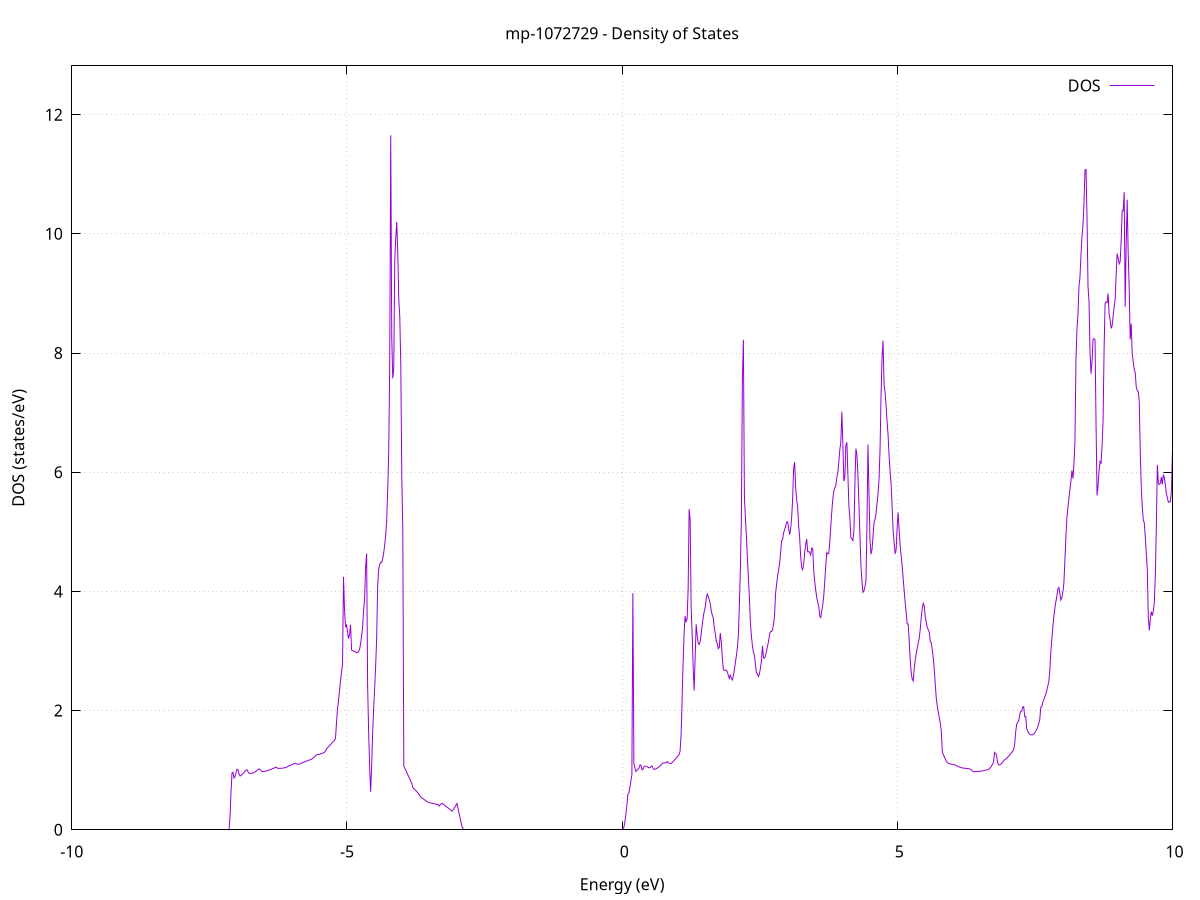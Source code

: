 set title 'mp-1072729 - Density of States'
set xlabel 'Energy (eV)'
set ylabel 'DOS (states/eV)'
set grid
set xrange [-10:10]
set yrange [0:12.819]
set xzeroaxis lt -1
set terminal png size 800,600
set output 'mp-1072729_dos_gnuplot.png'
plot '-' using 1:2 with lines title 'DOS'
-21.565800 0.000000
-21.547600 0.000000
-21.529300 0.000000
-21.511000 0.000000
-21.492800 0.000000
-21.474500 0.000000
-21.456300 0.000000
-21.438000 0.000000
-21.419800 0.000000
-21.401500 0.000000
-21.383300 0.000000
-21.365000 0.000000
-21.346700 0.000000
-21.328500 0.000000
-21.310200 0.000000
-21.292000 0.000000
-21.273700 0.000000
-21.255500 0.000000
-21.237200 0.000000
-21.219000 0.000000
-21.200700 0.000000
-21.182400 0.000000
-21.164200 0.000000
-21.145900 0.000000
-21.127700 0.000000
-21.109400 0.000000
-21.091200 0.000000
-21.072900 0.000000
-21.054700 0.000000
-21.036400 0.000000
-21.018100 0.000000
-20.999900 0.000000
-20.981600 0.000000
-20.963400 0.000000
-20.945100 0.000000
-20.926900 0.000000
-20.908600 0.000000
-20.890400 0.000000
-20.872100 0.000000
-20.853800 0.000000
-20.835600 0.000000
-20.817300 0.000000
-20.799100 0.000000
-20.780800 0.000000
-20.762600 0.000000
-20.744300 0.000000
-20.726100 0.000000
-20.707800 0.000000
-20.689500 0.000000
-20.671300 0.000000
-20.653000 0.000000
-20.634800 0.000000
-20.616500 0.000000
-20.598300 0.000000
-20.580000 0.000000
-20.561800 0.000000
-20.543500 0.000000
-20.525200 0.000000
-20.507000 0.000000
-20.488700 0.000000
-20.470500 0.000000
-20.452200 0.000000
-20.434000 0.000000
-20.415700 0.000000
-20.397400 0.000000
-20.379200 0.000000
-20.360900 0.000000
-20.342700 0.000000
-20.324400 0.000000
-20.306200 0.000000
-20.287900 0.000000
-20.269700 0.000000
-20.251400 0.000000
-20.233100 0.000000
-20.214900 0.000000
-20.196600 0.000000
-20.178400 0.000000
-20.160100 0.000000
-20.141900 0.000000
-20.123600 0.000000
-20.105400 0.000000
-20.087100 0.000000
-20.068800 0.000000
-20.050600 0.000000
-20.032300 0.000000
-20.014100 0.000000
-19.995800 0.000000
-19.977600 0.000000
-19.959300 0.000000
-19.941100 0.000000
-19.922800 0.000000
-19.904500 253.268600
-19.886300 188.703700
-19.868000 0.000000
-19.849800 168.611600
-19.831500 0.000000
-19.813300 0.000000
-19.795000 0.000000
-19.776800 0.000000
-19.758500 0.000000
-19.740200 0.000000
-19.722000 0.000000
-19.703700 0.000000
-19.685500 0.000000
-19.667200 0.000000
-19.649000 0.000000
-19.630700 0.000000
-19.612500 0.000000
-19.594200 0.000000
-19.575900 0.000000
-19.557700 0.000000
-19.539400 0.000000
-19.521200 0.000000
-19.502900 0.000000
-19.484700 0.000000
-19.466400 0.000000
-19.448100 0.000000
-19.429900 0.000000
-19.411600 0.000000
-19.393400 0.000000
-19.375100 0.000000
-19.356900 0.000000
-19.338600 0.000000
-19.320400 0.000000
-19.302100 0.000000
-19.283800 0.000000
-19.265600 0.000000
-19.247300 0.000000
-19.229100 0.000000
-19.210800 0.000000
-19.192600 0.000000
-19.174300 0.000000
-19.156100 0.000000
-19.137800 0.000000
-19.119500 0.000000
-19.101300 0.000000
-19.083000 0.000000
-19.064800 0.000000
-19.046500 0.000000
-19.028300 0.000000
-19.010000 0.000000
-18.991800 0.000000
-18.973500 0.000000
-18.955200 0.000000
-18.937000 0.000000
-18.918700 0.000000
-18.900500 0.000000
-18.882200 0.000000
-18.864000 0.000000
-18.845700 0.000000
-18.827500 0.000000
-18.809200 0.000000
-18.790900 0.000000
-18.772700 0.000000
-18.754400 0.000000
-18.736200 0.000000
-18.717900 0.000000
-18.699700 0.000000
-18.681400 0.000000
-18.663200 0.000000
-18.644900 0.000000
-18.626600 0.000000
-18.608400 0.000000
-18.590100 0.000000
-18.571900 0.000000
-18.553600 0.000000
-18.535400 0.000000
-18.517100 0.000000
-18.498900 0.000000
-18.480600 0.000000
-18.462300 0.000000
-18.444100 0.000000
-18.425800 0.000000
-18.407600 0.000000
-18.389300 0.000000
-18.371100 0.000000
-18.352800 0.000000
-18.334500 0.000000
-18.316300 0.000000
-18.298000 0.000000
-18.279800 0.000000
-18.261500 0.000000
-18.243300 0.000000
-18.225000 0.000000
-18.206800 0.000000
-18.188500 0.000000
-18.170200 0.000000
-18.152000 0.000000
-18.133700 0.000000
-18.115500 0.000000
-18.097200 0.000000
-18.079000 0.000000
-18.060700 0.000000
-18.042500 0.000000
-18.024200 0.000000
-18.005900 0.000000
-17.987700 0.000000
-17.969400 0.000000
-17.951200 0.000000
-17.932900 0.000000
-17.914700 0.000000
-17.896400 0.000000
-17.878200 0.000000
-17.859900 0.000000
-17.841600 0.000000
-17.823400 0.000000
-17.805100 0.000000
-17.786900 0.000000
-17.768600 0.000000
-17.750400 0.000000
-17.732100 0.000000
-17.713900 0.000000
-17.695600 0.000000
-17.677300 0.000000
-17.659100 0.000000
-17.640800 0.000000
-17.622600 0.000000
-17.604300 0.000000
-17.586100 0.000000
-17.567800 0.000000
-17.549600 0.000000
-17.531300 0.000000
-17.513000 0.000000
-17.494800 0.000000
-17.476500 0.000000
-17.458300 0.000000
-17.440000 0.000000
-17.421800 0.000000
-17.403500 0.000000
-17.385300 0.000000
-17.367000 0.000000
-17.348700 0.000000
-17.330500 0.000000
-17.312200 0.000000
-17.294000 0.000000
-17.275700 0.000000
-17.257500 0.000000
-17.239200 0.000000
-17.220900 0.000000
-17.202700 0.000000
-17.184400 0.000000
-17.166200 0.000000
-17.147900 0.000000
-17.129700 0.000000
-17.111400 0.000000
-17.093200 0.000000
-17.074900 0.000000
-17.056600 0.000000
-17.038400 0.000000
-17.020100 0.000000
-17.001900 0.000000
-16.983600 0.000000
-16.965400 0.000000
-16.947100 0.000000
-16.928900 0.000000
-16.910600 0.000000
-16.892300 0.000000
-16.874100 0.000000
-16.855800 0.000000
-16.837600 0.000000
-16.819300 0.000000
-16.801100 0.000000
-16.782800 0.000000
-16.764600 0.000000
-16.746300 0.000000
-16.728000 0.000000
-16.709800 0.000000
-16.691500 0.000000
-16.673300 0.000000
-16.655000 0.000000
-16.636800 0.000000
-16.618500 0.000000
-16.600300 0.000000
-16.582000 0.000000
-16.563700 0.000000
-16.545500 0.000000
-16.527200 0.000000
-16.509000 0.000000
-16.490700 0.000000
-16.472500 0.000000
-16.454200 0.000000
-16.436000 0.000000
-16.417700 0.000000
-16.399400 0.000000
-16.381200 0.000000
-16.362900 0.000000
-16.344700 0.000000
-16.326400 0.000000
-16.308200 0.000000
-16.289900 0.000000
-16.271700 0.000000
-16.253400 0.000000
-16.235100 0.000000
-16.216900 0.000000
-16.198600 0.000000
-16.180400 0.000000
-16.162100 0.000000
-16.143900 0.000000
-16.125600 0.000000
-16.107300 0.000000
-16.089100 0.000000
-16.070800 0.000000
-16.052600 0.000000
-16.034300 0.000000
-16.016100 0.000000
-15.997800 0.000000
-15.979600 0.000000
-15.961300 0.000000
-15.943000 0.000000
-15.924800 0.000000
-15.906500 0.000000
-15.888300 0.000000
-15.870000 0.000000
-15.851800 0.000000
-15.833500 0.000000
-15.815300 0.000000
-15.797000 0.000000
-15.778700 0.000000
-15.760500 0.000000
-15.742200 0.000000
-15.724000 0.000000
-15.705700 0.000000
-15.687500 0.000000
-15.669200 0.000000
-15.651000 0.000000
-15.632700 0.000000
-15.614400 0.000000
-15.596200 0.000000
-15.577900 0.000000
-15.559700 0.000000
-15.541400 0.000000
-15.523200 0.000000
-15.504900 0.000000
-15.486700 0.000000
-15.468400 0.000000
-15.450100 0.000000
-15.431900 0.000000
-15.413600 0.000000
-15.395400 0.000000
-15.377100 0.000000
-15.358900 0.000000
-15.340600 0.000000
-15.322400 0.000000
-15.304100 0.000000
-15.285800 0.000000
-15.267600 0.000000
-15.249300 0.000000
-15.231100 0.000000
-15.212800 0.000000
-15.194600 0.000000
-15.176300 0.000000
-15.158100 0.000000
-15.139800 0.000000
-15.121500 0.000000
-15.103300 0.000000
-15.085000 0.000000
-15.066800 0.000000
-15.048500 0.000000
-15.030300 0.000000
-15.012000 0.000000
-14.993700 0.000000
-14.975500 0.000000
-14.957200 0.000000
-14.939000 0.000000
-14.920700 0.000000
-14.902500 0.000000
-14.884200 0.000000
-14.866000 0.000000
-14.847700 0.000000
-14.829400 0.000000
-14.811200 0.000000
-14.792900 0.000000
-14.774700 0.000000
-14.756400 0.000000
-14.738200 0.000000
-14.719900 0.000000
-14.701700 0.000000
-14.683400 0.000000
-14.665100 0.000000
-14.646900 0.000000
-14.628600 0.000000
-14.610400 0.000000
-14.592100 0.000000
-14.573900 0.000000
-14.555600 0.000000
-14.537400 0.000000
-14.519100 0.000000
-14.500800 0.000000
-14.482600 0.000000
-14.464300 0.000000
-14.446100 0.000000
-14.427800 0.000000
-14.409600 0.000000
-14.391300 0.000000
-14.373100 0.000000
-14.354800 0.000000
-14.336500 0.000000
-14.318300 0.000000
-14.300000 0.000000
-14.281800 0.000000
-14.263500 0.000000
-14.245300 0.000000
-14.227000 0.000000
-14.208800 0.000000
-14.190500 0.000000
-14.172200 0.000000
-14.154000 0.000000
-14.135700 0.000000
-14.117500 0.000000
-14.099200 0.000000
-14.081000 0.000000
-14.062700 0.000000
-14.044500 0.000000
-14.026200 0.000000
-14.007900 0.000000
-13.989700 0.000000
-13.971400 0.000000
-13.953200 0.000000
-13.934900 0.000000
-13.916700 0.000000
-13.898400 0.000000
-13.880100 0.000000
-13.861900 0.000000
-13.843600 0.000000
-13.825400 0.000000
-13.807100 0.000000
-13.788900 0.000000
-13.770600 0.000000
-13.752400 0.000000
-13.734100 0.000000
-13.715800 0.000000
-13.697600 0.000000
-13.679300 0.000000
-13.661100 0.000000
-13.642800 0.000000
-13.624600 0.000000
-13.606300 0.000000
-13.588100 0.000000
-13.569800 0.000000
-13.551500 0.000000
-13.533300 0.000000
-13.515000 0.000000
-13.496800 0.000000
-13.478500 0.000000
-13.460300 0.000000
-13.442000 0.000000
-13.423800 0.000000
-13.405500 0.000000
-13.387200 0.000000
-13.369000 0.000000
-13.350700 0.000000
-13.332500 0.000000
-13.314200 0.000000
-13.296000 0.000000
-13.277700 0.000000
-13.259500 0.000000
-13.241200 0.000000
-13.222900 0.000000
-13.204700 0.000000
-13.186400 0.000000
-13.168200 0.000000
-13.149900 0.000000
-13.131700 0.000000
-13.113400 0.000000
-13.095200 0.000000
-13.076900 0.000000
-13.058600 0.000000
-13.040400 0.000000
-13.022100 0.000000
-13.003900 0.000000
-12.985600 0.000000
-12.967400 0.000000
-12.949100 0.000000
-12.930900 0.000000
-12.912600 0.000000
-12.894300 0.000000
-12.876100 0.000000
-12.857800 0.000000
-12.839600 0.000000
-12.821300 0.000000
-12.803100 0.000000
-12.784800 0.000000
-12.766500 0.000000
-12.748300 0.000000
-12.730000 0.000000
-12.711800 0.000000
-12.693500 0.000000
-12.675300 0.000000
-12.657000 0.000000
-12.638800 0.000000
-12.620500 0.000000
-12.602200 0.000000
-12.584000 0.000000
-12.565700 0.000000
-12.547500 0.000000
-12.529200 0.000000
-12.511000 0.000000
-12.492700 0.000000
-12.474500 0.000000
-12.456200 0.000000
-12.437900 0.000000
-12.419700 0.000000
-12.401400 0.000000
-12.383200 0.000000
-12.364900 0.000000
-12.346700 0.000000
-12.328400 0.000000
-12.310200 0.000000
-12.291900 0.000000
-12.273600 0.000000
-12.255400 0.000000
-12.237100 0.000000
-12.218900 0.000000
-12.200600 0.000000
-12.182400 0.000000
-12.164100 0.000000
-12.145900 0.000000
-12.127600 0.000000
-12.109300 0.000000
-12.091100 0.000000
-12.072800 0.000000
-12.054600 0.000000
-12.036300 0.000000
-12.018100 0.000000
-11.999800 0.000000
-11.981600 0.000000
-11.963300 0.000000
-11.945000 0.000000
-11.926800 0.000000
-11.908500 0.000000
-11.890300 0.000000
-11.872000 0.000000
-11.853800 0.000000
-11.835500 0.000000
-11.817300 0.000000
-11.799000 0.000000
-11.780700 0.000000
-11.762500 0.000000
-11.744200 0.000000
-11.726000 0.000000
-11.707700 0.000000
-11.689500 0.000000
-11.671200 0.000000
-11.652900 0.000000
-11.634700 0.000000
-11.616400 0.000000
-11.598200 0.000000
-11.579900 0.000000
-11.561700 0.000000
-11.543400 0.000000
-11.525200 0.000000
-11.506900 0.000000
-11.488600 0.000000
-11.470400 0.000000
-11.452100 0.000000
-11.433900 0.000000
-11.415600 0.000000
-11.397400 0.000000
-11.379100 0.000000
-11.360900 0.000000
-11.342600 0.000000
-11.324300 0.000000
-11.306100 0.000000
-11.287800 0.000000
-11.269600 0.000000
-11.251300 0.000000
-11.233100 0.000000
-11.214800 0.000000
-11.196600 0.000000
-11.178300 0.000000
-11.160000 0.000000
-11.141800 0.000000
-11.123500 0.000000
-11.105300 0.000000
-11.087000 0.000000
-11.068800 0.000000
-11.050500 0.000000
-11.032300 0.000000
-11.014000 0.000000
-10.995700 0.000000
-10.977500 0.000000
-10.959200 0.000000
-10.941000 0.000000
-10.922700 0.000000
-10.904500 0.000000
-10.886200 0.000000
-10.868000 0.000000
-10.849700 0.000000
-10.831400 0.000000
-10.813200 0.000000
-10.794900 0.000000
-10.776700 0.000000
-10.758400 0.000000
-10.740200 0.000000
-10.721900 0.000000
-10.703700 0.000000
-10.685400 0.000000
-10.667100 0.000000
-10.648900 0.000000
-10.630600 0.000000
-10.612400 0.000000
-10.594100 0.000000
-10.575900 0.000000
-10.557600 0.000000
-10.539300 0.000000
-10.521100 0.000000
-10.502800 0.000000
-10.484600 0.000000
-10.466300 0.000000
-10.448100 0.000000
-10.429800 0.000000
-10.411600 0.000000
-10.393300 0.000000
-10.375000 0.000000
-10.356800 0.000000
-10.338500 0.000000
-10.320300 0.000000
-10.302000 0.000000
-10.283800 0.000000
-10.265500 0.000000
-10.247300 0.000000
-10.229000 0.000000
-10.210700 0.000000
-10.192500 0.000000
-10.174200 0.000000
-10.156000 0.000000
-10.137700 0.000000
-10.119500 0.000000
-10.101200 0.000000
-10.083000 0.000000
-10.064700 0.000000
-10.046400 0.000000
-10.028200 0.000000
-10.009900 0.000000
-9.991700 0.000000
-9.973400 0.000000
-9.955200 0.000000
-9.936900 0.000000
-9.918700 0.000000
-9.900400 0.000000
-9.882100 0.000000
-9.863900 0.000000
-9.845600 0.000000
-9.827400 0.000000
-9.809100 0.000000
-9.790900 0.000000
-9.772600 0.000000
-9.754400 0.000000
-9.736100 0.000000
-9.717800 0.000000
-9.699600 0.000000
-9.681300 0.000000
-9.663100 0.000000
-9.644800 0.000000
-9.626600 0.000000
-9.608300 0.000000
-9.590100 0.000000
-9.571800 0.000000
-9.553500 0.000000
-9.535300 0.000000
-9.517000 0.000000
-9.498800 0.000000
-9.480500 0.000000
-9.462300 0.000000
-9.444000 0.000000
-9.425700 0.000000
-9.407500 0.000000
-9.389200 0.000000
-9.371000 0.000000
-9.352700 0.000000
-9.334500 0.000000
-9.316200 0.000000
-9.298000 0.000000
-9.279700 0.000000
-9.261400 0.000000
-9.243200 0.000000
-9.224900 0.000000
-9.206700 0.000000
-9.188400 0.000000
-9.170200 0.000000
-9.151900 0.000000
-9.133700 0.000000
-9.115400 0.000000
-9.097100 0.000000
-9.078900 0.000000
-9.060600 0.000000
-9.042400 0.000000
-9.024100 0.000000
-9.005900 0.000000
-8.987600 0.000000
-8.969400 0.000000
-8.951100 0.000000
-8.932800 0.000000
-8.914600 0.000000
-8.896300 0.000000
-8.878100 0.000000
-8.859800 0.000000
-8.841600 0.000000
-8.823300 0.000000
-8.805100 0.000000
-8.786800 0.000000
-8.768500 0.000000
-8.750300 0.000000
-8.732000 0.000000
-8.713800 0.000000
-8.695500 0.000000
-8.677300 0.000000
-8.659000 0.000000
-8.640800 0.000000
-8.622500 0.000000
-8.604200 0.000000
-8.586000 0.000000
-8.567700 0.000000
-8.549500 0.000000
-8.531200 0.000000
-8.513000 0.000000
-8.494700 0.000000
-8.476500 0.000000
-8.458200 0.000000
-8.439900 0.000000
-8.421700 0.000000
-8.403400 0.000000
-8.385200 0.000000
-8.366900 0.000000
-8.348700 0.000000
-8.330400 0.000000
-8.312100 0.000000
-8.293900 0.000000
-8.275600 0.000000
-8.257400 0.000000
-8.239100 0.000000
-8.220900 0.000000
-8.202600 0.000000
-8.184400 0.000000
-8.166100 0.000000
-8.147800 0.000000
-8.129600 0.000000
-8.111300 0.000000
-8.093100 0.000000
-8.074800 0.000000
-8.056600 0.000000
-8.038300 0.000000
-8.020100 0.000000
-8.001800 0.000000
-7.983500 0.000000
-7.965300 0.000000
-7.947000 0.000000
-7.928800 0.000000
-7.910500 0.000000
-7.892300 0.000000
-7.874000 0.000000
-7.855800 0.000000
-7.837500 0.000000
-7.819200 0.000000
-7.801000 0.000000
-7.782700 0.000000
-7.764500 0.000000
-7.746200 0.000000
-7.728000 0.000000
-7.709700 0.000000
-7.691500 0.000000
-7.673200 0.000000
-7.654900 0.000000
-7.636700 0.000000
-7.618400 0.000000
-7.600200 0.000000
-7.581900 0.000000
-7.563700 0.000000
-7.545400 0.000000
-7.527200 0.000000
-7.508900 0.000000
-7.490600 0.000000
-7.472400 0.000000
-7.454100 0.000000
-7.435900 0.000000
-7.417600 0.000000
-7.399400 0.000000
-7.381100 0.000000
-7.362900 0.000000
-7.344600 0.000000
-7.326300 0.000000
-7.308100 0.000000
-7.289800 0.000000
-7.271600 0.000000
-7.253300 0.000000
-7.235100 0.000000
-7.216800 0.000000
-7.198500 0.000000
-7.180300 0.000000
-7.162000 0.000000
-7.143800 0.000400
-7.125500 0.196700
-7.107300 0.623800
-7.089000 0.954200
-7.070800 0.965200
-7.052500 0.869800
-7.034200 0.887600
-7.016000 0.959900
-6.997700 1.016600
-6.979500 1.003000
-6.961200 0.936900
-6.943000 0.902600
-6.924700 0.913300
-6.906500 0.928300
-6.888200 0.943300
-6.869900 0.958400
-6.851700 0.978400
-6.833400 1.003400
-6.815200 1.003000
-6.796900 0.972400
-6.778700 0.948800
-6.760400 0.945900
-6.742200 0.947600
-6.723900 0.949300
-6.705600 0.951100
-6.687400 0.958700
-6.669100 0.971200
-6.650900 0.984000
-6.632600 0.996800
-6.614400 1.009700
-6.596100 1.021300
-6.577900 1.014600
-6.559600 0.991900
-6.541300 0.978100
-6.523100 0.977700
-6.504800 0.979800
-6.486600 0.982400
-6.468300 0.985400
-6.450100 0.990100
-6.431800 0.996500
-6.413600 1.003000
-6.395300 1.009400
-6.377000 1.015900
-6.358800 1.022300
-6.340500 1.028800
-6.322300 1.036200
-6.304000 1.047800
-6.285800 1.050300
-6.267500 1.037900
-6.249300 1.030500
-6.231000 1.030900
-6.212700 1.031500
-6.194500 1.032200
-6.176200 1.033400
-6.158000 1.036200
-6.139700 1.039800
-6.121500 1.043300
-6.103200 1.048300
-6.084900 1.056200
-6.066700 1.064900
-6.048400 1.073500
-6.030200 1.081600
-6.011900 1.089000
-5.993700 1.096400
-5.975400 1.103800
-5.957200 1.111200
-5.938900 1.115100
-5.920600 1.107300
-5.902400 1.100900
-5.884100 1.100800
-5.865900 1.100900
-5.847600 1.110700
-5.829400 1.119100
-5.811100 1.125600
-5.792900 1.132100
-5.774600 1.138500
-5.756300 1.145000
-5.738100 1.151500
-5.719800 1.158000
-5.701600 1.164300
-5.683300 1.170600
-5.665100 1.176900
-5.646800 1.183200
-5.628600 1.192400
-5.610300 1.208200
-5.592000 1.224500
-5.573800 1.240900
-5.555500 1.254600
-5.537300 1.263600
-5.519000 1.263400
-5.500800 1.265700
-5.482500 1.271300
-5.464300 1.276900
-5.446000 1.283500
-5.427700 1.290900
-5.409500 1.298300
-5.391200 1.320400
-5.373000 1.355300
-5.354700 1.373800
-5.336500 1.392500
-5.318200 1.411100
-5.300000 1.429700
-5.281700 1.448300
-5.263400 1.467000
-5.245200 1.484800
-5.226900 1.501900
-5.208700 1.533500
-5.190400 1.795500
-5.172200 2.029100
-5.153900 2.158400
-5.135600 2.335300
-5.117400 2.493500
-5.099100 2.646200
-5.080900 2.773200
-5.062600 4.245500
-5.044400 3.693300
-5.026100 3.399700
-5.007900 3.434000
-4.989600 3.323600
-4.971300 3.206600
-4.953100 3.272300
-4.934800 3.442200
-4.916600 3.017300
-4.898300 3.004900
-4.880100 2.997000
-4.861800 2.992600
-4.843600 2.986900
-4.825300 2.973100
-4.807000 2.973300
-4.788800 2.992600
-4.770500 3.029900
-4.752300 3.122200
-4.734000 3.252100
-4.715800 3.407300
-4.697500 3.680300
-4.679300 3.889500
-4.661000 4.411700
-4.642700 4.635700
-4.624500 2.419400
-4.606200 1.642200
-4.588000 1.051700
-4.569700 0.637700
-4.551500 1.068800
-4.533200 1.627800
-4.515000 2.031800
-4.496700 2.380500
-4.478400 2.761000
-4.460200 3.222500
-4.441900 4.102600
-4.423700 4.373900
-4.405400 4.453100
-4.387200 4.486500
-4.368900 4.487400
-4.350700 4.547700
-4.332400 4.647800
-4.314100 4.785900
-4.295900 4.942400
-4.277600 5.203200
-4.259400 5.719900
-4.241100 6.360500
-4.222900 7.836900
-4.204600 11.653700
-4.186400 8.268800
-4.168100 7.575200
-4.149800 7.737300
-4.131600 9.575500
-4.113300 9.943400
-4.095100 10.198200
-4.076800 9.667600
-4.058600 8.898700
-4.040300 8.608800
-4.022000 7.794700
-4.003800 5.924400
-3.985500 5.030200
-3.967300 1.071400
-3.949000 1.034300
-3.930800 0.997200
-3.912500 0.960100
-3.894300 0.922900
-3.876000 0.885700
-3.857700 0.848400
-3.839500 0.811200
-3.821200 0.773900
-3.803000 0.708700
-3.784700 0.691000
-3.766500 0.673300
-3.748200 0.655600
-3.730000 0.637900
-3.711700 0.620100
-3.693400 0.599300
-3.675200 0.570200
-3.656900 0.545800
-3.638700 0.534100
-3.620400 0.522400
-3.602200 0.510700
-3.583900 0.499100
-3.565700 0.487400
-3.547400 0.475700
-3.529100 0.464000
-3.510900 0.456800
-3.492600 0.452900
-3.474400 0.449000
-3.456100 0.445100
-3.437900 0.441200
-3.419600 0.437300
-3.401400 0.433400
-3.383100 0.429500
-3.364800 0.425600
-3.346600 0.421700
-3.328300 0.397600
-3.310100 0.413200
-3.291800 0.428900
-3.273600 0.444600
-3.255300 0.434400
-3.237100 0.420800
-3.218800 0.407300
-3.200500 0.393700
-3.182300 0.380100
-3.164000 0.366600
-3.145800 0.353000
-3.127500 0.339500
-3.109300 0.325900
-3.091000 0.312400
-3.072800 0.329300
-3.054500 0.357400
-3.036200 0.385400
-3.018000 0.413500
-2.999700 0.441500
-2.981500 0.354400
-2.963200 0.277500
-2.945000 0.200700
-2.926700 0.123800
-2.908400 0.047000
-2.890200 0.000000
-2.871900 0.000000
-2.853700 0.000000
-2.835400 0.000000
-2.817200 0.000000
-2.798900 0.000000
-2.780700 0.000000
-2.762400 0.000000
-2.744100 0.000000
-2.725900 0.000000
-2.707600 0.000000
-2.689400 0.000000
-2.671100 0.000000
-2.652900 0.000000
-2.634600 0.000000
-2.616400 0.000000
-2.598100 0.000000
-2.579800 0.000000
-2.561600 0.000000
-2.543300 0.000000
-2.525100 0.000000
-2.506800 0.000000
-2.488600 0.000000
-2.470300 0.000000
-2.452100 0.000000
-2.433800 0.000000
-2.415500 0.000000
-2.397300 0.000000
-2.379000 0.000000
-2.360800 0.000000
-2.342500 0.000000
-2.324300 0.000000
-2.306000 0.000000
-2.287800 0.000000
-2.269500 0.000000
-2.251200 0.000000
-2.233000 0.000000
-2.214700 0.000000
-2.196500 0.000000
-2.178200 0.000000
-2.160000 0.000000
-2.141700 0.000000
-2.123500 0.000000
-2.105200 0.000000
-2.086900 0.000000
-2.068700 0.000000
-2.050400 0.000000
-2.032200 0.000000
-2.013900 0.000000
-1.995700 0.000000
-1.977400 0.000000
-1.959200 0.000000
-1.940900 0.000000
-1.922600 0.000000
-1.904400 0.000000
-1.886100 0.000000
-1.867900 0.000000
-1.849600 0.000000
-1.831400 0.000000
-1.813100 0.000000
-1.794800 0.000000
-1.776600 0.000000
-1.758300 0.000000
-1.740100 0.000000
-1.721800 0.000000
-1.703600 0.000000
-1.685300 0.000000
-1.667100 0.000000
-1.648800 0.000000
-1.630500 0.000000
-1.612300 0.000000
-1.594000 0.000000
-1.575800 0.000000
-1.557500 0.000000
-1.539300 0.000000
-1.521000 0.000000
-1.502800 0.000000
-1.484500 0.000000
-1.466200 0.000000
-1.448000 0.000000
-1.429700 0.000000
-1.411500 0.000000
-1.393200 0.000000
-1.375000 0.000000
-1.356700 0.000000
-1.338500 0.000000
-1.320200 0.000000
-1.301900 0.000000
-1.283700 0.000000
-1.265400 0.000000
-1.247200 0.000000
-1.228900 0.000000
-1.210700 0.000000
-1.192400 0.000000
-1.174200 0.000000
-1.155900 0.000000
-1.137600 0.000000
-1.119400 0.000000
-1.101100 0.000000
-1.082900 0.000000
-1.064600 0.000000
-1.046400 0.000000
-1.028100 0.000000
-1.009900 0.000000
-0.991600 0.000000
-0.973300 0.000000
-0.955100 0.000000
-0.936800 0.000000
-0.918600 0.000000
-0.900300 0.000000
-0.882100 0.000000
-0.863800 0.000000
-0.845600 0.000000
-0.827300 0.000000
-0.809000 0.000000
-0.790800 0.000000
-0.772500 0.000000
-0.754300 0.000000
-0.736000 0.000000
-0.717800 0.000000
-0.699500 0.000000
-0.681200 0.000000
-0.663000 0.000000
-0.644700 0.000000
-0.626500 0.000000
-0.608200 0.000000
-0.590000 0.000000
-0.571700 0.000000
-0.553500 0.000000
-0.535200 0.000000
-0.516900 0.000000
-0.498700 0.000000
-0.480400 0.000000
-0.462200 0.000000
-0.443900 0.000000
-0.425700 0.000000
-0.407400 0.000000
-0.389200 0.000000
-0.370900 0.000000
-0.352600 0.000000
-0.334400 0.000000
-0.316100 0.000000
-0.297900 0.000000
-0.279600 0.000000
-0.261400 0.000000
-0.243100 0.000000
-0.224900 0.000000
-0.206600 0.000000
-0.188300 0.000000
-0.170100 0.000000
-0.151800 0.000000
-0.133600 0.000000
-0.115300 0.000000
-0.097100 0.000000
-0.078800 0.000000
-0.060600 0.000000
-0.042300 0.000000
-0.024000 0.000000
-0.005800 0.000000
0.012500 0.000000
0.030700 0.039200
0.049000 0.127500
0.067200 0.252300
0.085500 0.408100
0.103700 0.593400
0.122000 0.612200
0.140300 0.705200
0.158500 0.813900
0.176800 0.920900
0.195000 3.971000
0.213300 1.113700
0.231500 1.040500
0.249800 0.978800
0.268000 0.997900
0.286300 1.015400
0.304600 1.031300
0.322800 1.085900
0.341100 1.087600
0.359300 1.005900
0.377600 1.012500
0.395800 1.055500
0.414100 1.066900
0.432400 1.069500
0.450600 1.059200
0.468900 1.048500
0.487100 1.042700
0.505400 1.041300
0.523600 1.057700
0.541900 1.071800
0.560100 1.035800
0.578400 1.014200
0.596700 1.015800
0.614900 1.023800
0.633200 1.032800
0.651400 1.043400
0.669700 1.056100
0.687900 1.069700
0.706200 1.083200
0.724400 1.111100
0.742700 1.119700
0.761000 1.121500
0.779200 1.121500
0.797500 1.121300
0.815700 1.146600
0.834000 1.131100
0.852200 1.118100
0.870500 1.111100
0.888700 1.111100
0.907000 1.126600
0.925300 1.144600
0.943500 1.163300
0.961800 1.182400
0.980000 1.201500
0.998300 1.221200
1.016500 1.241200
1.034800 1.261500
1.053000 1.320600
1.071300 1.593800
1.089600 2.203600
1.107800 2.802200
1.126100 3.294700
1.144300 3.587000
1.162600 3.494600
1.180800 3.536900
1.199100 4.039100
1.217300 5.380400
1.235600 5.197400
1.253900 3.732700
1.272100 3.280400
1.290400 2.724500
1.308600 2.337300
1.326900 2.920700
1.345100 3.447900
1.363400 3.262900
1.381600 3.131400
1.399900 3.111900
1.418200 3.157600
1.436400 3.293300
1.454700 3.435400
1.472900 3.569300
1.491200 3.662200
1.509400 3.734400
1.527700 3.876900
1.546000 3.955800
1.564200 3.911800
1.582500 3.857200
1.600700 3.799600
1.619000 3.676300
1.637200 3.605200
1.655500 3.555900
1.673700 3.384100
1.692000 3.299200
1.710300 3.165400
1.728500 3.124900
1.746800 3.039800
1.765000 3.058800
1.783300 3.302900
1.801500 3.153800
1.819800 2.894600
1.838000 2.695700
1.856300 2.674700
1.874600 2.679100
1.892800 2.676200
1.911100 2.650100
1.929300 2.593500
1.947600 2.539700
1.965800 2.602800
1.984100 2.539000
2.002300 2.513000
2.020600 2.582500
2.038900 2.684100
2.057100 2.801600
2.075400 2.922000
2.093600 3.048300
2.111900 3.266900
2.130100 3.770900
2.148400 4.361100
2.166600 5.226100
2.184900 7.551100
2.203200 8.223000
2.221400 5.585100
2.239700 5.237300
2.257900 4.924300
2.276200 4.552800
2.294400 4.233300
2.312700 3.893000
2.330900 3.460900
2.349200 3.247000
2.367500 3.085300
2.385700 2.973700
2.404000 2.932600
2.422200 2.768800
2.440500 2.637400
2.458700 2.607200
2.477000 2.573400
2.495200 2.623300
2.513500 2.714800
2.531800 2.839800
2.550000 3.084400
2.568300 2.890600
2.586500 2.879500
2.604800 2.919000
2.623000 2.995900
2.641300 3.079300
2.659600 3.157900
2.677800 3.272800
2.696100 3.324400
2.714300 3.327200
2.732600 3.351900
2.750800 3.448500
2.769100 3.590000
2.787300 3.961500
2.805600 4.111600
2.823900 4.249200
2.842100 4.357600
2.860400 4.468500
2.878600 4.640000
2.896900 4.846200
2.915100 4.868400
2.933400 4.981000
2.951600 5.038900
2.969900 5.088500
2.988200 5.164900
3.006400 5.168900
3.024700 5.068900
3.042900 4.951300
3.061200 5.043000
3.079400 5.230900
3.097700 5.548600
3.115900 6.066000
3.134200 6.170200
3.152500 5.751100
3.170700 5.530000
3.189000 5.422100
3.207200 5.105300
3.225500 4.900700
3.243700 4.591500
3.262000 4.398400
3.280200 4.363400
3.298500 4.449600
3.316800 4.657800
3.335000 4.785000
3.353300 4.878900
3.371500 4.664500
3.389800 4.670300
3.408000 4.649400
3.426300 4.611400
3.444500 4.727000
3.462800 4.720500
3.481100 4.340700
3.499300 4.166300
3.517600 4.021200
3.535800 3.898800
3.554100 3.819100
3.572300 3.753600
3.590600 3.583600
3.608800 3.561900
3.627100 3.677100
3.645400 3.778600
3.663600 3.927900
3.681900 4.174000
3.700100 4.438100
3.718400 4.652500
3.736600 4.628700
3.754900 4.639400
3.773200 4.834700
3.791400 5.091600
3.809700 5.346300
3.827900 5.553200
3.846200 5.678700
3.864400 5.739100
3.882700 5.779000
3.900900 5.909500
3.919200 5.996600
3.937500 6.178700
3.955700 6.381800
3.974000 6.512000
3.992200 7.014600
4.010500 6.474600
4.028700 5.849800
4.047000 5.926700
4.065200 6.451300
4.083500 6.501900
4.101800 5.960900
4.120000 5.435100
4.138300 5.222700
4.156500 4.902700
4.174800 4.880000
4.193000 4.852400
4.211300 5.016700
4.229500 5.815800
4.247800 6.396800
4.266100 6.298500
4.284300 5.956900
4.302600 5.458900
4.320800 4.936500
4.339100 4.424600
4.357300 4.176000
4.375600 3.985800
4.393800 4.007600
4.412100 4.079700
4.430400 4.183300
4.448600 5.122900
4.466900 6.465500
4.485100 5.657500
4.503400 4.861100
4.521600 4.624400
4.539900 4.700000
4.558100 4.920000
4.576400 5.154200
4.594700 5.203300
4.612900 5.309800
4.631200 5.478300
4.649400 5.636300
4.667700 5.881700
4.685900 6.369000
4.704200 7.279600
4.722400 7.916200
4.740700 8.208500
4.759000 7.464700
4.777200 7.341300
4.795500 7.113900
4.813700 6.852600
4.832000 6.626300
4.850200 6.280500
4.868500 6.015100
4.886800 5.801800
4.905000 5.427800
4.923300 5.020500
4.941500 4.830900
4.959800 4.630500
4.978000 4.695400
4.996300 5.056300
5.014500 5.321700
5.032800 5.035300
5.051100 4.772300
5.069300 4.599000
5.087600 4.431900
5.105800 4.218300
5.124100 4.016000
5.142300 3.818700
5.160600 3.650100
5.178800 3.454300
5.197100 3.453900
5.215400 3.179700
5.233600 2.860500
5.251900 2.640600
5.270100 2.526000
5.288400 2.497100
5.306600 2.698400
5.324900 2.844400
5.343100 2.952900
5.361400 3.045700
5.379700 3.130400
5.397900 3.214100
5.416200 3.364500
5.434400 3.556400
5.452700 3.710800
5.470900 3.800200
5.489200 3.760100
5.507400 3.570500
5.525700 3.486400
5.544000 3.392800
5.562200 3.356600
5.580500 3.313900
5.598700 3.155900
5.617000 3.140300
5.635200 3.019900
5.653500 2.879500
5.671700 2.694100
5.690000 2.432500
5.708300 2.200500
5.726500 2.075800
5.744800 1.969900
5.763000 1.877500
5.781300 1.783000
5.799500 1.645100
5.817800 1.310000
5.836000 1.260600
5.854300 1.225300
5.872600 1.184500
5.890800 1.153600
5.909100 1.127400
5.927300 1.115400
5.945600 1.110900
5.963800 1.106200
5.982100 1.101100
6.000400 1.095700
6.018600 1.092200
6.036900 1.089500
6.055100 1.086900
6.073400 1.079200
6.091600 1.066000
6.109900 1.059200
6.128100 1.052900
6.146400 1.047100
6.164700 1.041800
6.182900 1.037100
6.201200 1.035300
6.219400 1.033200
6.237700 1.031100
6.255900 1.029400
6.274200 1.028200
6.292400 1.025300
6.310700 1.022300
6.329000 1.015400
6.347200 1.004400
6.365500 0.983800
6.383700 0.973700
6.402000 0.974500
6.420200 0.975000
6.438500 0.975000
6.456700 0.976700
6.475000 0.978600
6.493300 0.980700
6.511500 0.983100
6.529800 0.985800
6.548000 0.988900
6.566300 0.992500
6.584500 0.996600
6.602800 1.000700
6.621000 1.003900
6.639300 1.006600
6.657600 1.014200
6.675800 1.027400
6.694100 1.046400
6.712300 1.071100
6.730600 1.101300
6.748800 1.136900
6.767100 1.298300
6.785300 1.278800
6.803600 1.249700
6.821900 1.127400
6.840100 1.087600
6.858400 1.088600
6.876600 1.096100
6.894900 1.113000
6.913100 1.131900
6.931400 1.157400
6.949600 1.174100
6.967900 1.186100
6.986200 1.200300
7.004400 1.216600
7.022700 1.235000
7.040900 1.254600
7.059200 1.274700
7.077400 1.295600
7.095700 1.317100
7.114000 1.346500
7.132200 1.431100
7.150500 1.639700
7.168700 1.772600
7.187000 1.806000
7.205200 1.826200
7.223500 1.927200
7.241700 1.986800
7.260000 1.991400
7.278300 2.061300
7.296500 2.066700
7.314800 1.897600
7.333000 1.900300
7.351300 1.698200
7.369500 1.654800
7.387800 1.620700
7.406000 1.603800
7.424300 1.593800
7.442600 1.591000
7.460800 1.595300
7.479100 1.605200
7.497300 1.627600
7.515600 1.656100
7.533800 1.687900
7.552100 1.729300
7.570300 1.785400
7.588600 1.855300
7.606900 2.055100
7.625100 2.068300
7.643400 2.139400
7.661600 2.183900
7.679900 2.232300
7.698100 2.278500
7.716400 2.340300
7.734600 2.413700
7.752900 2.484900
7.771200 2.678000
7.789400 2.983400
7.807700 3.205000
7.825900 3.400700
7.844200 3.587800
7.862400 3.713800
7.880700 3.827900
7.898900 3.917800
7.917200 4.043900
7.935500 4.067000
7.953700 3.961900
7.972000 3.854700
7.990200 3.895900
8.008500 3.992700
8.026700 4.143600
8.045000 4.530100
8.063200 4.920700
8.081500 5.232200
8.099800 5.409200
8.118000 5.562100
8.136300 5.713800
8.154500 5.846900
8.172800 6.029800
8.191000 5.897500
8.209300 6.145700
8.227600 6.508000
8.245800 7.883700
8.264100 8.403100
8.282300 8.648400
8.300600 9.114500
8.318800 9.273400
8.337100 9.643200
8.355300 9.957600
8.373600 10.149300
8.391900 10.527500
8.410100 11.071300
8.428400 11.082500
8.446600 10.294500
8.464900 9.118300
8.483100 8.864200
8.501400 8.019100
8.519600 7.652100
8.537900 7.853300
8.556200 8.227200
8.574400 8.243600
8.592700 8.217000
8.610900 6.813100
8.629200 5.609300
8.647400 5.777400
8.665700 6.024200
8.683900 6.182400
8.702200 6.154000
8.720500 6.451900
8.738700 6.873300
8.757000 8.060700
8.775200 8.831600
8.793500 8.856700
8.811700 8.846700
8.830000 8.998800
8.848200 8.660900
8.866500 8.561600
8.884800 8.415000
8.903000 8.457200
8.921300 8.617800
8.939500 8.779100
8.957800 8.894600
8.976000 9.321500
8.994300 9.668700
9.012500 9.593200
9.030800 9.496300
9.049100 9.533700
9.067300 9.887800
9.085600 10.388800
9.103800 10.388400
9.122100 10.700200
9.140300 8.775600
9.158600 9.836400
9.176800 10.573200
9.195100 9.665400
9.213400 9.088400
9.231600 8.227900
9.249900 8.494300
9.268100 7.987500
9.286400 7.852200
9.304600 7.723800
9.322900 7.670600
9.341200 7.430200
9.359400 7.370200
9.377700 7.355400
9.395900 7.189600
9.414200 6.349300
9.432400 5.761700
9.450700 5.422900
9.468900 5.201900
9.487200 5.150900
9.505500 4.913000
9.523700 4.637300
9.542000 4.361500
9.560200 3.576700
9.578500 3.346800
9.596700 3.536000
9.615000 3.661200
9.633200 3.593600
9.651500 3.672800
9.669800 3.806600
9.688000 4.260000
9.706300 5.088300
9.724500 6.122200
9.742800 5.813300
9.761000 5.794300
9.779300 5.814500
9.797500 5.920200
9.815800 5.795000
9.834100 5.961200
9.852300 5.912200
9.870600 5.781600
9.888800 5.640500
9.907100 5.571900
9.925300 5.494800
9.943600 5.506900
9.961800 5.504800
9.980100 5.696100
9.998400 6.312600
10.016600 6.957600
10.034900 7.586500
10.053100 8.090000
10.071400 8.472600
10.089600 8.448100
10.107900 8.206900
10.126100 8.260100
10.144400 8.490000
10.162700 8.686900
10.180900 9.000100
10.199200 8.942700
10.217400 8.661600
10.235700 7.566000
10.253900 6.739000
10.272200 7.363200
10.290500 7.255100
10.308700 7.010800
10.327000 6.826400
10.345200 6.873100
10.363500 7.006300
10.381700 7.466000
10.400000 8.121400
10.418200 8.684800
10.436500 10.043400
10.454800 10.648600
10.473000 10.621600
10.491300 10.545700
10.509500 10.539100
10.527800 10.587900
10.546000 10.180100
10.564300 9.668300
10.582500 8.589300
10.600800 7.889500
10.619100 7.271900
10.637300 6.717400
10.655600 6.172900
10.673800 5.529100
10.692100 4.959100
10.710300 4.443200
10.728600 4.176400
10.746800 4.163900
10.765100 5.193800
10.783400 6.020300
10.801600 6.716600
10.819900 6.408900
10.838100 5.993800
10.856400 7.507600
10.874600 9.208600
10.892900 9.577000
10.911100 8.625200
10.929400 8.230100
10.947700 6.673900
10.965900 5.380900
10.984200 4.418500
11.002400 3.885600
11.020700 3.636900
11.038900 3.478800
11.057200 3.408300
11.075400 3.427900
11.093700 3.537800
11.112000 3.658600
11.130200 3.791700
11.148500 3.975000
11.166700 4.203200
11.185000 4.565500
11.203200 4.681400
11.221500 4.036600
11.239700 3.704700
11.258000 3.264200
11.276300 2.874500
11.294500 2.530000
11.312800 2.344600
11.331000 2.151100
11.349300 1.959600
11.367500 1.549300
11.385800 1.579100
11.404100 1.139600
11.422300 0.955100
11.440600 0.784700
11.458800 0.697900
11.477100 0.675800
11.495300 0.585100
11.513600 0.513000
11.531800 0.447000
11.550100 0.401300
11.568400 0.467200
11.586600 0.535600
11.604900 0.635400
11.623100 0.757200
11.641400 0.895300
11.659600 1.129500
11.677900 1.382300
11.696100 1.631000
11.714400 1.880700
11.732700 2.267000
11.750900 2.432600
11.769200 2.653400
11.787400 2.868700
11.805700 3.015200
11.823900 3.206000
11.842200 3.532300
11.860400 3.727000
11.878700 3.925600
11.897000 4.007800
11.915200 4.134900
11.933500 4.141700
11.951700 3.939200
11.970000 3.845900
11.988200 3.727200
12.006500 3.591800
12.024700 3.513200
12.043000 3.482700
12.061300 3.420100
12.079500 3.301600
12.097800 3.200500
12.116000 3.136400
12.134300 3.108700
12.152500 3.116300
12.170800 3.019500
12.189000 2.916400
12.207300 2.724600
12.225600 2.609100
12.243800 2.645500
12.262100 2.675200
12.280300 2.667300
12.298600 2.752200
12.316800 2.727700
12.335100 2.603200
12.353300 2.705700
12.371600 3.418900
12.389900 3.235700
12.408100 3.399500
12.426400 3.602500
12.444600 3.825300
12.462900 4.024900
12.481100 4.109500
12.499400 4.217300
12.517700 4.156500
12.535900 4.012800
12.554200 3.795500
12.572400 3.732700
12.590700 3.778200
12.608900 3.760100
12.627200 3.638600
12.645400 3.465600
12.663700 3.283400
12.682000 3.375200
12.700200 3.187900
12.718500 2.844600
12.736700 2.434600
12.755000 2.165200
12.773200 1.947800
12.791500 1.755100
12.809700 1.587300
12.828000 1.519300
12.846300 1.208700
12.864500 1.106800
12.882800 1.030800
12.901000 0.965000
12.919300 0.913000
12.937500 0.891600
12.955800 0.898800
12.974000 0.815300
12.992300 0.800100
13.010600 0.770400
13.028800 0.661300
13.047100 0.563700
13.065300 0.512300
13.083600 0.453500
13.101800 0.352800
13.120100 0.303300
13.138300 0.263200
13.156600 0.244600
13.174900 0.227100
13.193100 0.206500
13.211400 0.136400
13.229600 0.074700
13.247900 0.025200
13.266100 0.011900
13.284400 0.000900
13.302600 0.000000
13.320900 0.000000
13.339200 0.000000
13.357400 0.000000
13.375700 0.000000
13.393900 0.000000
13.412200 0.000000
13.430400 0.000000
13.448700 0.000000
13.466900 0.000000
13.485200 0.000000
13.503500 0.000000
13.521700 0.000000
13.540000 0.000000
13.558200 0.000000
13.576500 0.000000
13.594700 0.000000
13.613000 0.000000
13.631300 0.000000
13.649500 0.000000
13.667800 0.000000
13.686000 0.000000
13.704300 0.000000
13.722500 0.000000
13.740800 0.000000
13.759000 0.000000
13.777300 0.000000
13.795600 0.000000
13.813800 0.000000
13.832100 0.000000
13.850300 0.000000
13.868600 0.000000
13.886800 0.000000
13.905100 0.000000
13.923300 0.000000
13.941600 0.000000
13.959900 0.000000
13.978100 0.000000
13.996400 0.000000
14.014600 0.000000
14.032900 0.000000
14.051100 0.000000
14.069400 0.000000
14.087600 0.000000
14.105900 0.000000
14.124200 0.000000
14.142400 0.000000
14.160700 0.000000
14.178900 0.000000
14.197200 0.000000
14.215400 0.000000
14.233700 0.000000
14.251900 0.000000
14.270200 0.000000
14.288500 0.000000
14.306700 0.000000
14.325000 0.000000
14.343200 0.000000
14.361500 0.000000
14.379700 0.000000
14.398000 0.000000
14.416200 0.000000
14.434500 0.000000
14.452800 0.000000
14.471000 0.000000
14.489300 0.000000
14.507500 0.000000
14.525800 0.000000
14.544000 0.000000
14.562300 0.000000
14.580500 0.000000
14.598800 0.000000
14.617100 0.000000
14.635300 0.000000
14.653600 0.000000
14.671800 0.000000
14.690100 0.000000
14.708300 0.000000
14.726600 0.000000
14.744900 0.000000
14.763100 0.000000
14.781400 0.000000
14.799600 0.000000
14.817900 0.000000
14.836100 0.000000
14.854400 0.000000
14.872600 0.000000
14.890900 0.000000
14.909200 0.000000
14.927400 0.000000
14.945700 0.000000
e
